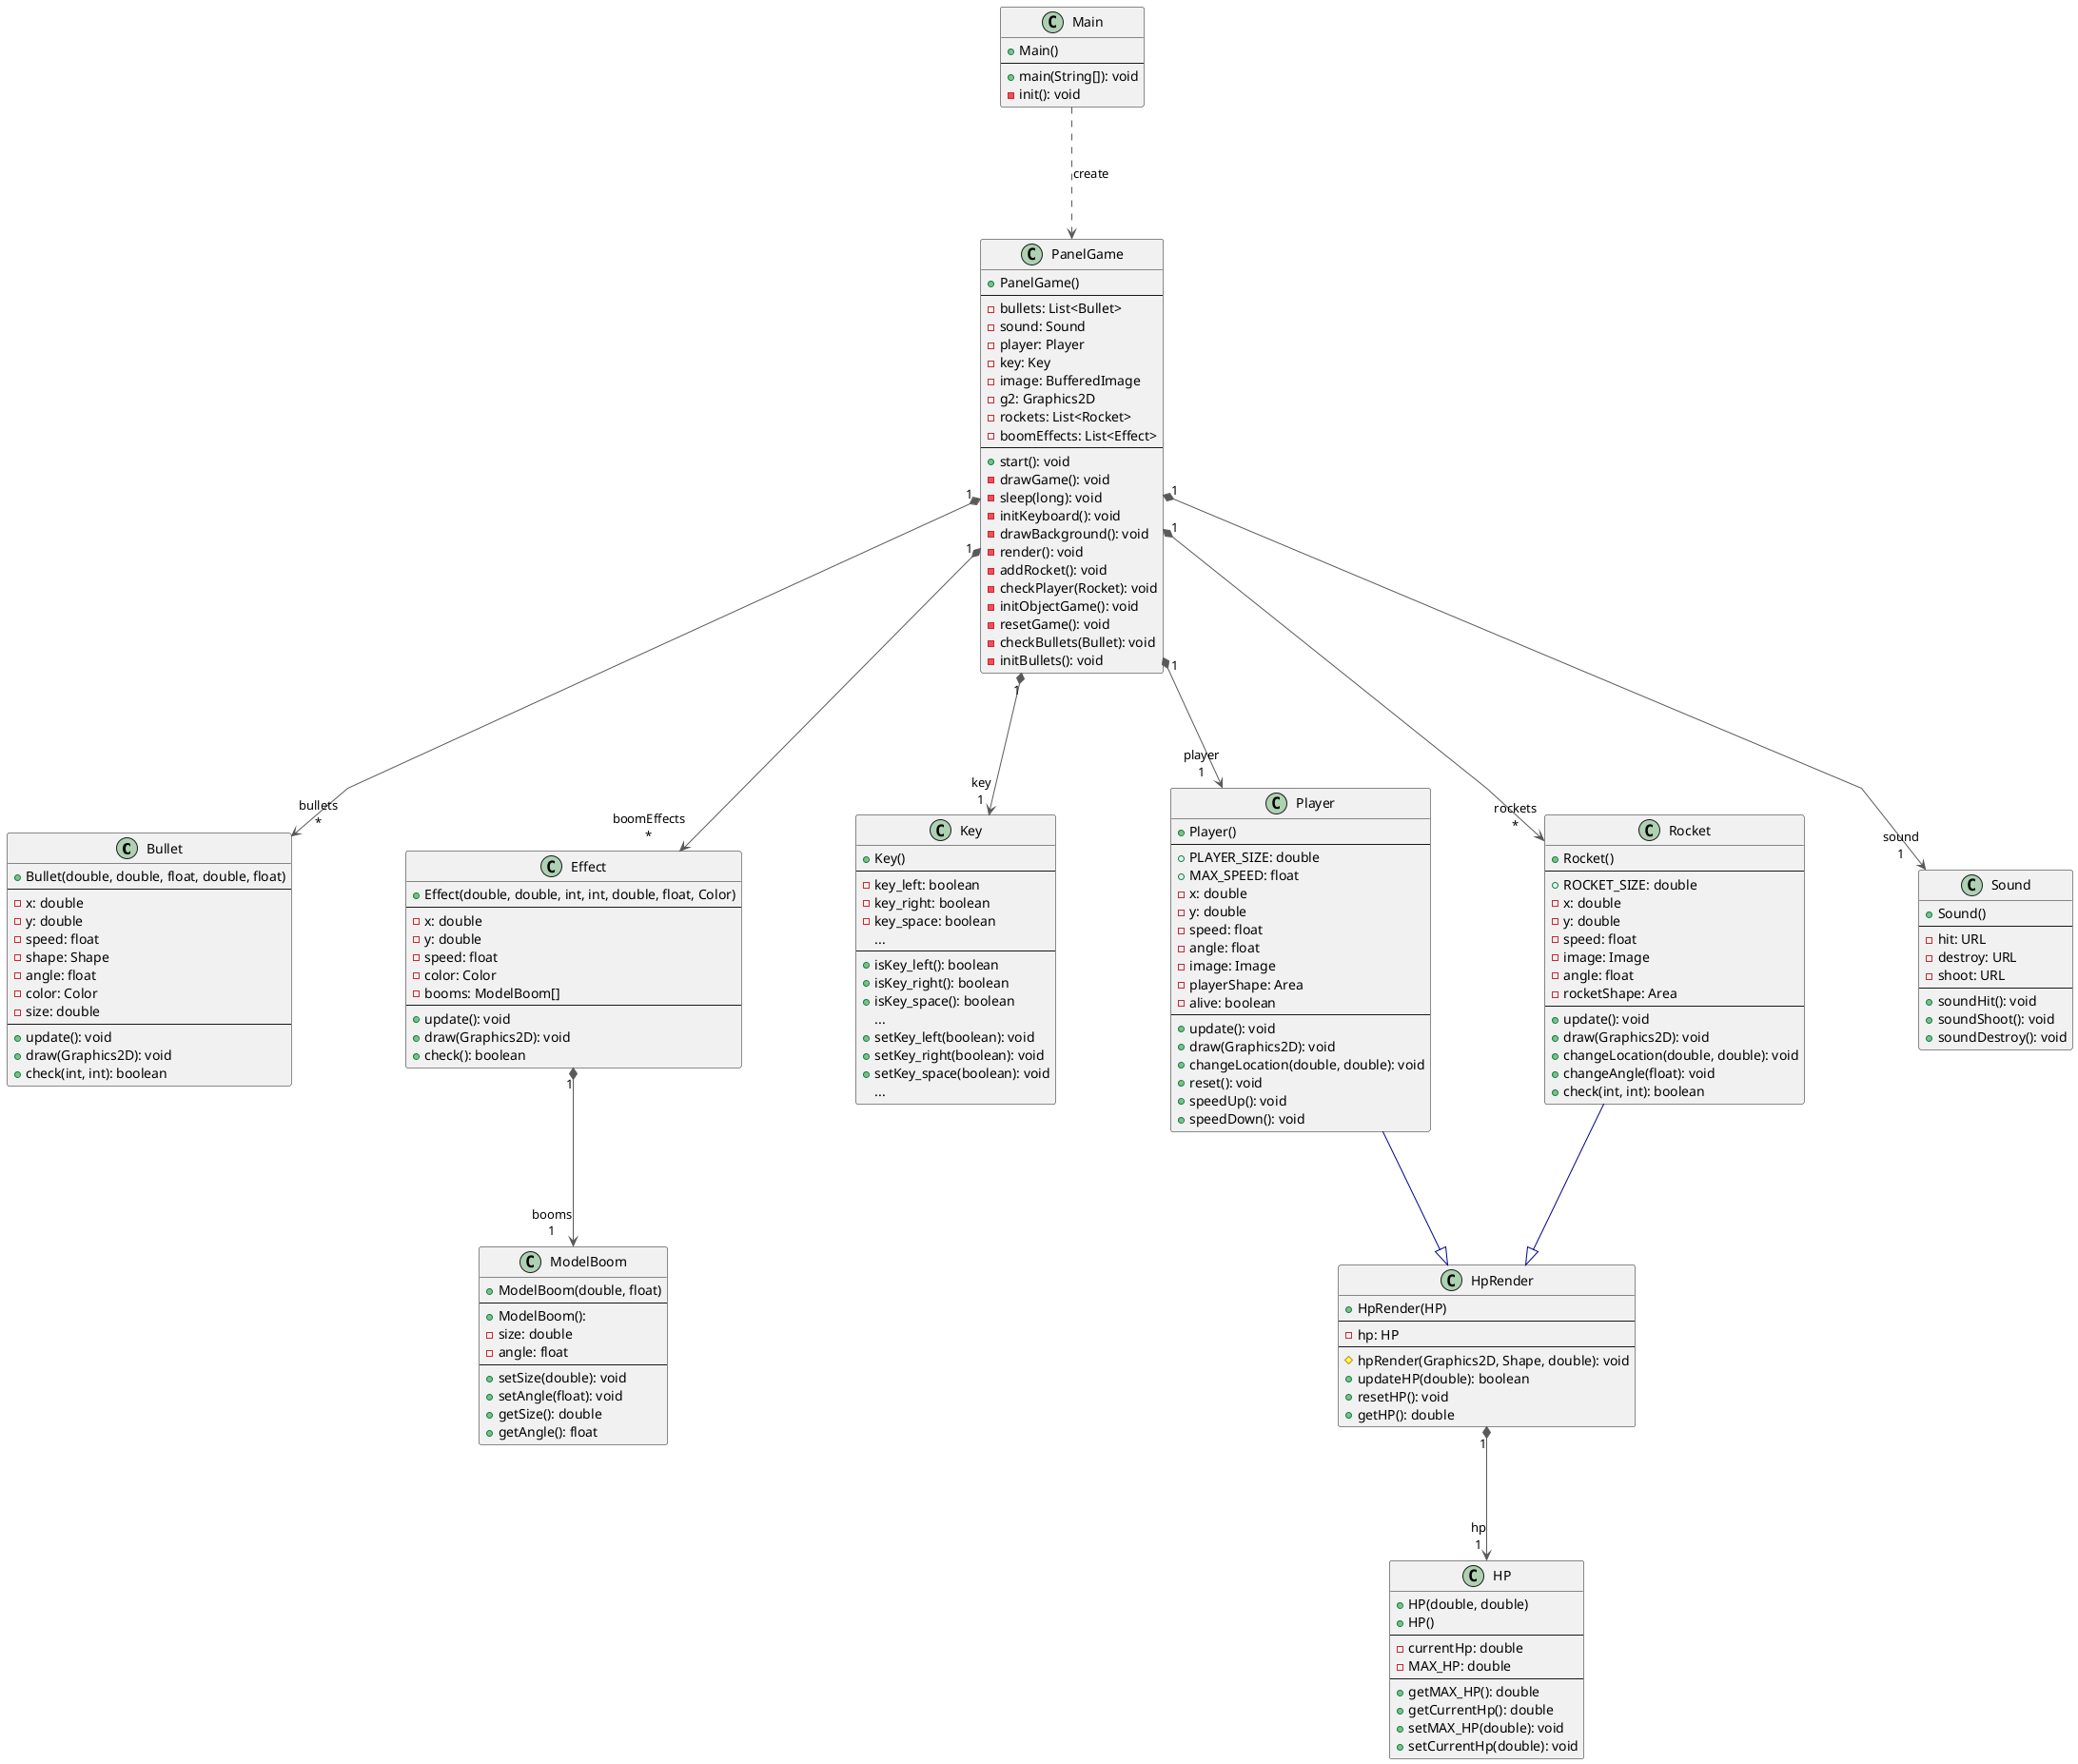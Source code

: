 @startuml plane-game
top to bottom direction
skinparam nodesep 120
skinparam ranksep 120
skinparam linetype polyline

class Bullet {
  + Bullet(double, double, float, double, float)
  ----
  - x: double
  - y: double
  - speed: float
  - shape: Shape
  - angle: float
  - color: Color
  - size: double
  ----
  + update(): void
  + draw(Graphics2D): void
  + check(int, int): boolean
}
class Effect {
  + Effect(double, double, int, int, double, float, Color)
  ----
  - x: double
  - y: double
  - speed: float
  - color: Color
  - booms: ModelBoom[]
  ----
  + update(): void
  + draw(Graphics2D): void
  + check(): boolean
}
class HP {
  + HP(double, double)
  + HP()
  ----
  - currentHp: double
  - MAX_HP: double
  ----
  + getMAX_HP(): double
  + getCurrentHp(): double
  + setMAX_HP(double): void
  + setCurrentHp(double): void
}
class HpRender {
  + HpRender(HP)
  ----
  - hp: HP
  ----
  # hpRender(Graphics2D, Shape, double): void
  + updateHP(double): boolean
  + resetHP(): void
  + getHP(): double
}
class Key {
  + Key()
  ----
  - key_left: boolean
  - key_right: boolean
  - key_space: boolean
  ...
  ----
  + isKey_left(): boolean
  + isKey_right(): boolean
  + isKey_space(): boolean
  ...
  + setKey_left(boolean): void
  + setKey_right(boolean): void
  + setKey_space(boolean): void
  ...
}
class Main {
  + Main()
  ----
  + main(String[]): void
  - init(): void
}
class ModelBoom {
  + ModelBoom(double, float)
  ----
  + ModelBoom(): 
  - size: double
  - angle: float
  ----
  + setSize(double): void
  + setAngle(float): void
  + getSize(): double
  + getAngle(): float
}
class PanelGame {
  + PanelGame()
  ----
  - bullets: List<Bullet>
  - sound: Sound
  - player: Player
  - key: Key
  - image: BufferedImage
  - g2: Graphics2D
  - rockets: List<Rocket>
  - boomEffects: List<Effect>
  ----
  + start(): void
  - drawGame(): void
  - sleep(long): void
  - initKeyboard(): void
  - drawBackground(): void
  - render(): void
  - addRocket(): void
  - checkPlayer(Rocket): void
  - initObjectGame(): void
  - resetGame(): void
  - checkBullets(Bullet): void
  - initBullets(): void
}
class Player {
  + Player()
  ----
  + PLAYER_SIZE: double
  + MAX_SPEED: float
  - x: double
  - y: double
  - speed: float
  - angle: float
  - image: Image
  - playerShape: Area
  - alive: boolean
  ----
  + update(): void
  + draw(Graphics2D): void
  + changeLocation(double, double): void
  + reset(): void
  + speedUp(): void
  + speedDown(): void
}
class Rocket {
  + Rocket()
  ----
  + ROCKET_SIZE: double
  - x: double
  - y: double
  - speed: float
  - image: Image
  - angle: float
  - rocketShape: Area
  ----
  + update(): void
  + draw(Graphics2D): void
  + changeLocation(double, double): void
  + changeAngle(float): void
  + check(int, int): boolean
}
class Sound {
  + Sound()
  ----
  - hit: URL
  - destroy: URL
  - shoot: URL
  ----
  + soundHit(): void
  + soundShoot(): void
  + soundDestroy(): void
}

Effect    "1" *-[#595959,plain]-> "booms\n1" ModelBoom 
HpRender  "1" *-[#595959,plain]-> "hp\n1" HP        
Main       -[#595959,dashed]->  PanelGame : "«create»"
PanelGame "1" *-[#595959,plain]-> "bullets\n*" Bullet    
PanelGame "1" *-[#595959,plain]-> "boomEffects\n*" Effect    
PanelGame "1" *-[#595959,plain]-> "key\n1" Key       
PanelGame "1" *-[#595959,plain]-> "player\n1" Player    
PanelGame "1" *-[#595959,plain]-> "rockets\n*" Rocket    
PanelGame "1" *-[#595959,plain]-> "sound\n1" Sound     
Player     -[#000082,plain]-^  HpRender  
Rocket     -[#000082,plain]-^  HpRender  
@enduml
